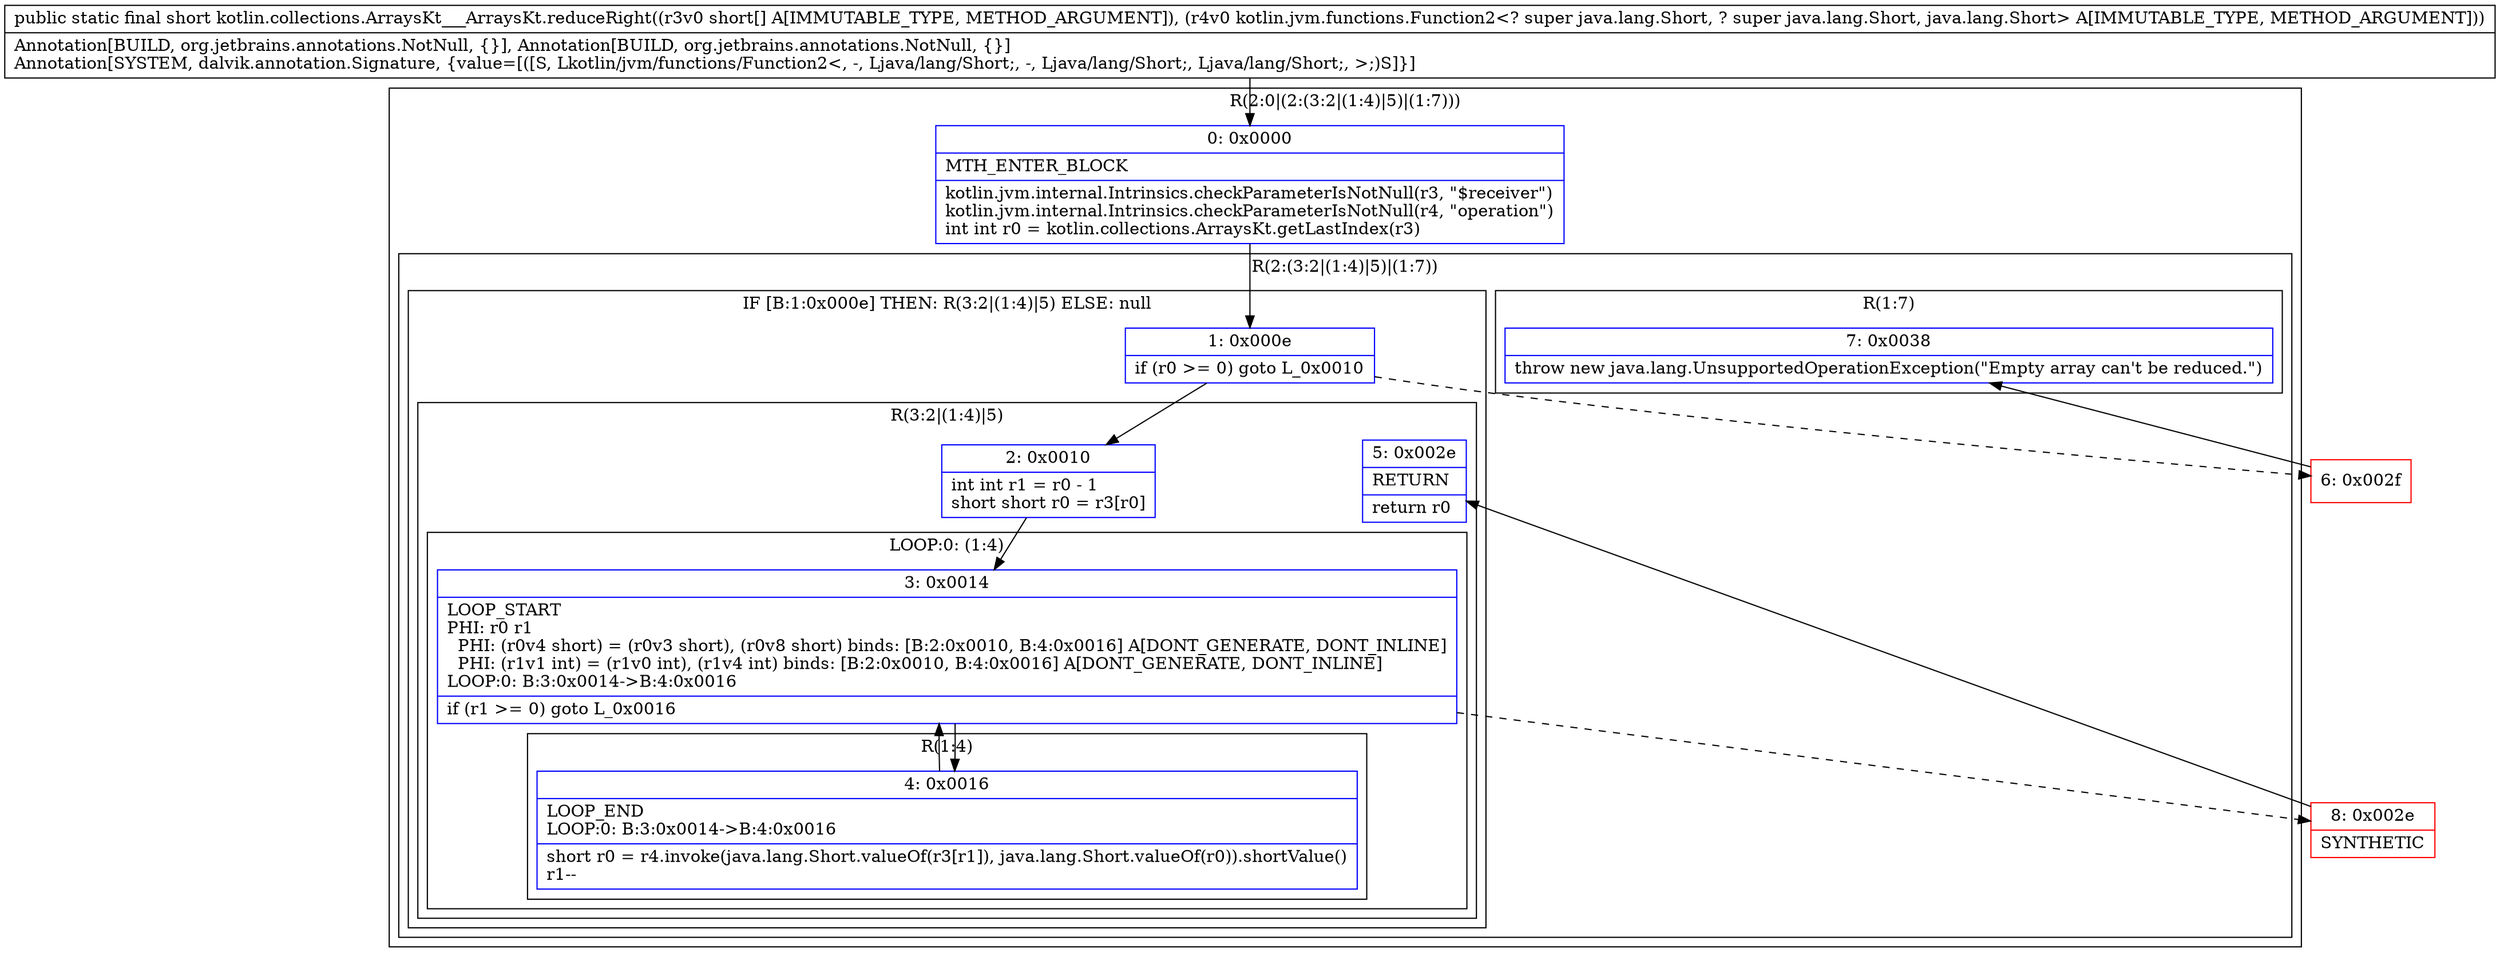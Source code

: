 digraph "CFG forkotlin.collections.ArraysKt___ArraysKt.reduceRight([SLkotlin\/jvm\/functions\/Function2;)S" {
subgraph cluster_Region_708263590 {
label = "R(2:0|(2:(3:2|(1:4)|5)|(1:7)))";
node [shape=record,color=blue];
Node_0 [shape=record,label="{0\:\ 0x0000|MTH_ENTER_BLOCK\l|kotlin.jvm.internal.Intrinsics.checkParameterIsNotNull(r3, \"$receiver\")\lkotlin.jvm.internal.Intrinsics.checkParameterIsNotNull(r4, \"operation\")\lint int r0 = kotlin.collections.ArraysKt.getLastIndex(r3)\l}"];
subgraph cluster_Region_237701661 {
label = "R(2:(3:2|(1:4)|5)|(1:7))";
node [shape=record,color=blue];
subgraph cluster_IfRegion_498230200 {
label = "IF [B:1:0x000e] THEN: R(3:2|(1:4)|5) ELSE: null";
node [shape=record,color=blue];
Node_1 [shape=record,label="{1\:\ 0x000e|if (r0 \>= 0) goto L_0x0010\l}"];
subgraph cluster_Region_1194663557 {
label = "R(3:2|(1:4)|5)";
node [shape=record,color=blue];
Node_2 [shape=record,label="{2\:\ 0x0010|int int r1 = r0 \- 1\lshort short r0 = r3[r0]\l}"];
subgraph cluster_LoopRegion_1542634614 {
label = "LOOP:0: (1:4)";
node [shape=record,color=blue];
Node_3 [shape=record,label="{3\:\ 0x0014|LOOP_START\lPHI: r0 r1 \l  PHI: (r0v4 short) = (r0v3 short), (r0v8 short) binds: [B:2:0x0010, B:4:0x0016] A[DONT_GENERATE, DONT_INLINE]\l  PHI: (r1v1 int) = (r1v0 int), (r1v4 int) binds: [B:2:0x0010, B:4:0x0016] A[DONT_GENERATE, DONT_INLINE]\lLOOP:0: B:3:0x0014\-\>B:4:0x0016\l|if (r1 \>= 0) goto L_0x0016\l}"];
subgraph cluster_Region_1218673568 {
label = "R(1:4)";
node [shape=record,color=blue];
Node_4 [shape=record,label="{4\:\ 0x0016|LOOP_END\lLOOP:0: B:3:0x0014\-\>B:4:0x0016\l|short r0 = r4.invoke(java.lang.Short.valueOf(r3[r1]), java.lang.Short.valueOf(r0)).shortValue()\lr1\-\-\l}"];
}
}
Node_5 [shape=record,label="{5\:\ 0x002e|RETURN\l|return r0\l}"];
}
}
subgraph cluster_Region_1063888331 {
label = "R(1:7)";
node [shape=record,color=blue];
Node_7 [shape=record,label="{7\:\ 0x0038|throw new java.lang.UnsupportedOperationException(\"Empty array can't be reduced.\")\l}"];
}
}
}
Node_6 [shape=record,color=red,label="{6\:\ 0x002f}"];
Node_8 [shape=record,color=red,label="{8\:\ 0x002e|SYNTHETIC\l}"];
MethodNode[shape=record,label="{public static final short kotlin.collections.ArraysKt___ArraysKt.reduceRight((r3v0 short[] A[IMMUTABLE_TYPE, METHOD_ARGUMENT]), (r4v0 kotlin.jvm.functions.Function2\<? super java.lang.Short, ? super java.lang.Short, java.lang.Short\> A[IMMUTABLE_TYPE, METHOD_ARGUMENT]))  | Annotation[BUILD, org.jetbrains.annotations.NotNull, \{\}], Annotation[BUILD, org.jetbrains.annotations.NotNull, \{\}]\lAnnotation[SYSTEM, dalvik.annotation.Signature, \{value=[([S, Lkotlin\/jvm\/functions\/Function2\<, \-, Ljava\/lang\/Short;, \-, Ljava\/lang\/Short;, Ljava\/lang\/Short;, \>;)S]\}]\l}"];
MethodNode -> Node_0;
Node_0 -> Node_1;
Node_1 -> Node_2;
Node_1 -> Node_6[style=dashed];
Node_2 -> Node_3;
Node_3 -> Node_4;
Node_3 -> Node_8[style=dashed];
Node_4 -> Node_3;
Node_6 -> Node_7;
Node_8 -> Node_5;
}

